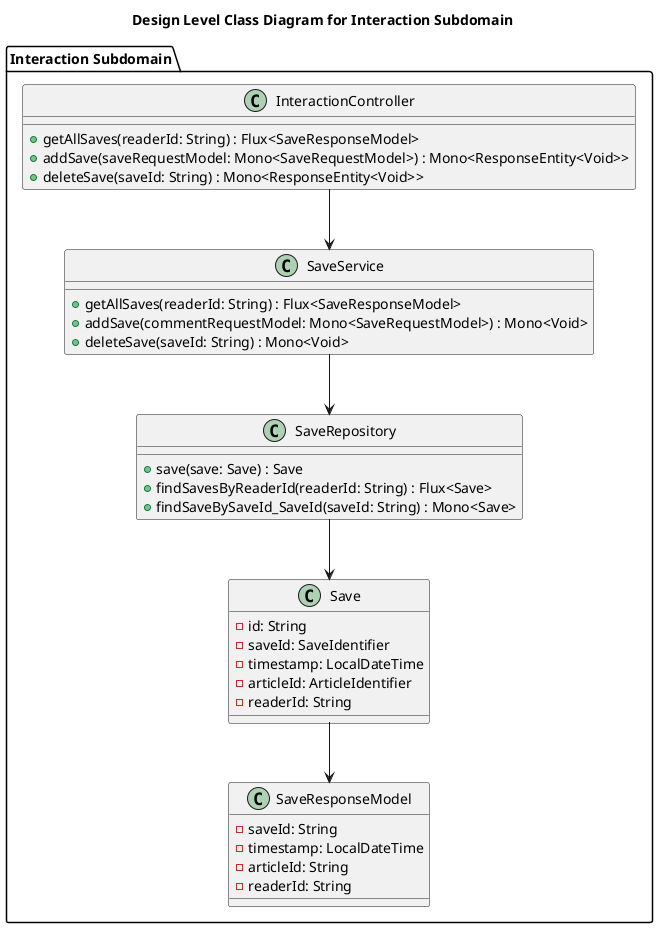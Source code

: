 @startuml

title Design Level Class Diagram for Interaction Subdomain

package "Interaction Subdomain" {

    class InteractionController {
        + getAllSaves(readerId: String) : Flux<SaveResponseModel>
        + addSave(saveRequestModel: Mono<SaveRequestModel>) : Mono<ResponseEntity<Void>>
        + deleteSave(saveId: String) : Mono<ResponseEntity<Void>>
    }

    class SaveService {
        + getAllSaves(readerId: String) : Flux<SaveResponseModel>
        + addSave(commentRequestModel: Mono<SaveRequestModel>) : Mono<Void>
        + deleteSave(saveId: String) : Mono<Void>
    }

    class SaveRepository {
        + save(save: Save) : Save
        + findSavesByReaderId(readerId: String) : Flux<Save>
        + findSaveBySaveId_SaveId(saveId: String) : Mono<Save>
    }

    class Save {
        - id: String
        - saveId: SaveIdentifier
        - timestamp: LocalDateTime
        - articleId: ArticleIdentifier
        - readerId: String
    }

    class SaveResponseModel {
        - saveId: String
        - timestamp: LocalDateTime
        - articleId: String
        - readerId: String
    }

    InteractionController --> SaveService
    SaveService --> SaveRepository
    SaveRepository --> Save
    Save --> SaveResponseModel
}

@enduml
